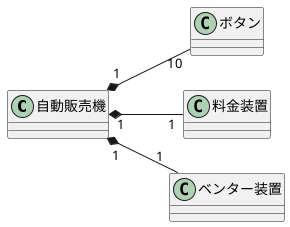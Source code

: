 @startuml 演習6-4-1
left to right direction
class 自動販売機{

}
class ボタン{
    
}
class 料金装置{
    
}
class ベンター装置{
    
}
自動販売機"1"*--"10" ボタン
自動販売機"1"*-- "1" 料金装置
自動販売機"1"*-- "1" ベンター装置
@enduml